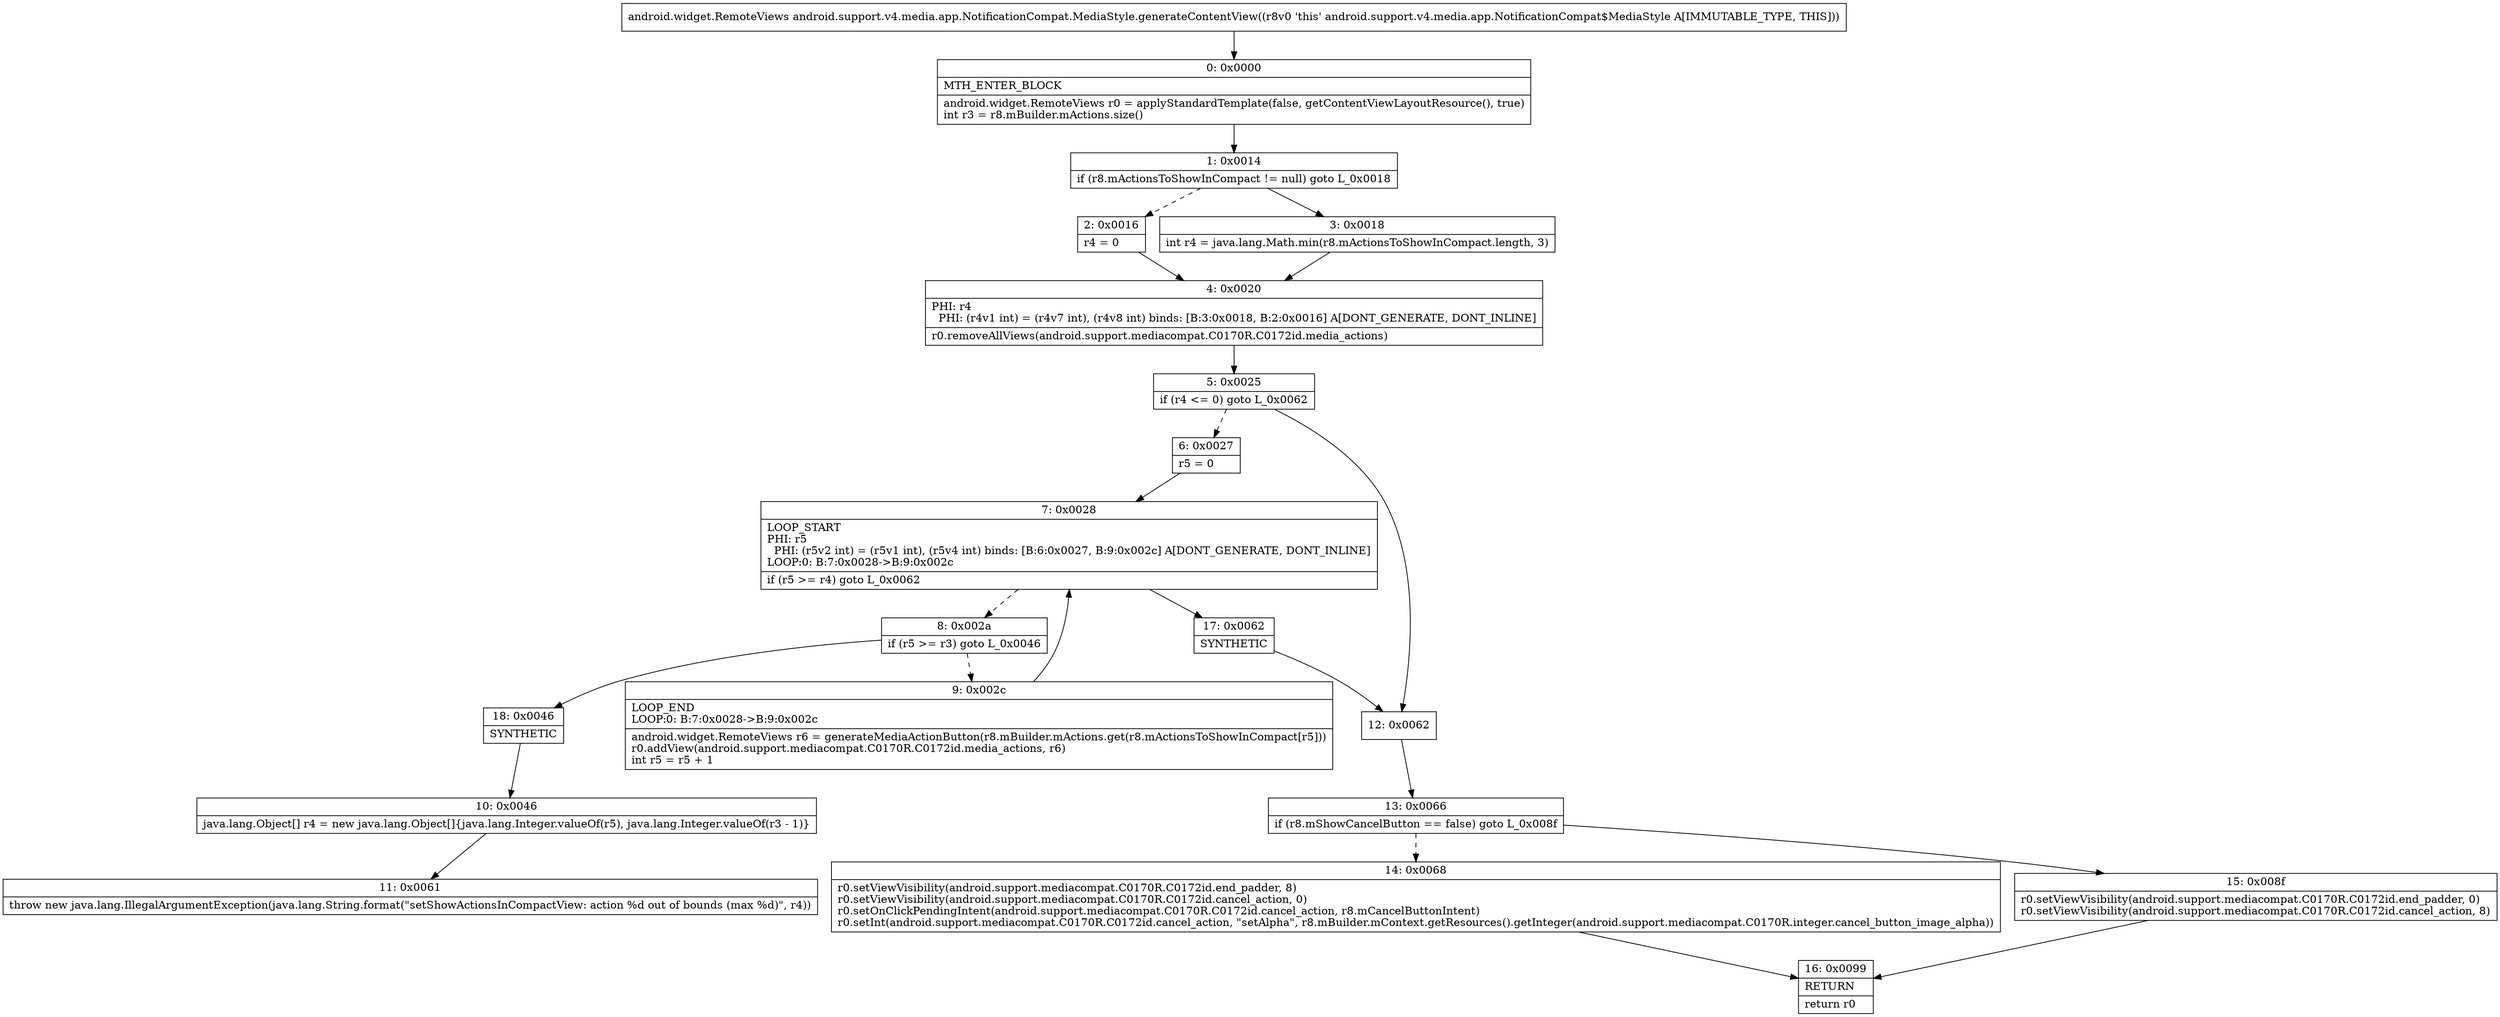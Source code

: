 digraph "CFG forandroid.support.v4.media.app.NotificationCompat.MediaStyle.generateContentView()Landroid\/widget\/RemoteViews;" {
Node_0 [shape=record,label="{0\:\ 0x0000|MTH_ENTER_BLOCK\l|android.widget.RemoteViews r0 = applyStandardTemplate(false, getContentViewLayoutResource(), true)\lint r3 = r8.mBuilder.mActions.size()\l}"];
Node_1 [shape=record,label="{1\:\ 0x0014|if (r8.mActionsToShowInCompact != null) goto L_0x0018\l}"];
Node_2 [shape=record,label="{2\:\ 0x0016|r4 = 0\l}"];
Node_3 [shape=record,label="{3\:\ 0x0018|int r4 = java.lang.Math.min(r8.mActionsToShowInCompact.length, 3)\l}"];
Node_4 [shape=record,label="{4\:\ 0x0020|PHI: r4 \l  PHI: (r4v1 int) = (r4v7 int), (r4v8 int) binds: [B:3:0x0018, B:2:0x0016] A[DONT_GENERATE, DONT_INLINE]\l|r0.removeAllViews(android.support.mediacompat.C0170R.C0172id.media_actions)\l}"];
Node_5 [shape=record,label="{5\:\ 0x0025|if (r4 \<= 0) goto L_0x0062\l}"];
Node_6 [shape=record,label="{6\:\ 0x0027|r5 = 0\l}"];
Node_7 [shape=record,label="{7\:\ 0x0028|LOOP_START\lPHI: r5 \l  PHI: (r5v2 int) = (r5v1 int), (r5v4 int) binds: [B:6:0x0027, B:9:0x002c] A[DONT_GENERATE, DONT_INLINE]\lLOOP:0: B:7:0x0028\-\>B:9:0x002c\l|if (r5 \>= r4) goto L_0x0062\l}"];
Node_8 [shape=record,label="{8\:\ 0x002a|if (r5 \>= r3) goto L_0x0046\l}"];
Node_9 [shape=record,label="{9\:\ 0x002c|LOOP_END\lLOOP:0: B:7:0x0028\-\>B:9:0x002c\l|android.widget.RemoteViews r6 = generateMediaActionButton(r8.mBuilder.mActions.get(r8.mActionsToShowInCompact[r5]))\lr0.addView(android.support.mediacompat.C0170R.C0172id.media_actions, r6)\lint r5 = r5 + 1\l}"];
Node_10 [shape=record,label="{10\:\ 0x0046|java.lang.Object[] r4 = new java.lang.Object[]\{java.lang.Integer.valueOf(r5), java.lang.Integer.valueOf(r3 \- 1)\}\l}"];
Node_11 [shape=record,label="{11\:\ 0x0061|throw new java.lang.IllegalArgumentException(java.lang.String.format(\"setShowActionsInCompactView: action %d out of bounds (max %d)\", r4))\l}"];
Node_12 [shape=record,label="{12\:\ 0x0062}"];
Node_13 [shape=record,label="{13\:\ 0x0066|if (r8.mShowCancelButton == false) goto L_0x008f\l}"];
Node_14 [shape=record,label="{14\:\ 0x0068|r0.setViewVisibility(android.support.mediacompat.C0170R.C0172id.end_padder, 8)\lr0.setViewVisibility(android.support.mediacompat.C0170R.C0172id.cancel_action, 0)\lr0.setOnClickPendingIntent(android.support.mediacompat.C0170R.C0172id.cancel_action, r8.mCancelButtonIntent)\lr0.setInt(android.support.mediacompat.C0170R.C0172id.cancel_action, \"setAlpha\", r8.mBuilder.mContext.getResources().getInteger(android.support.mediacompat.C0170R.integer.cancel_button_image_alpha))\l}"];
Node_15 [shape=record,label="{15\:\ 0x008f|r0.setViewVisibility(android.support.mediacompat.C0170R.C0172id.end_padder, 0)\lr0.setViewVisibility(android.support.mediacompat.C0170R.C0172id.cancel_action, 8)\l}"];
Node_16 [shape=record,label="{16\:\ 0x0099|RETURN\l|return r0\l}"];
Node_17 [shape=record,label="{17\:\ 0x0062|SYNTHETIC\l}"];
Node_18 [shape=record,label="{18\:\ 0x0046|SYNTHETIC\l}"];
MethodNode[shape=record,label="{android.widget.RemoteViews android.support.v4.media.app.NotificationCompat.MediaStyle.generateContentView((r8v0 'this' android.support.v4.media.app.NotificationCompat$MediaStyle A[IMMUTABLE_TYPE, THIS])) }"];
MethodNode -> Node_0;
Node_0 -> Node_1;
Node_1 -> Node_2[style=dashed];
Node_1 -> Node_3;
Node_2 -> Node_4;
Node_3 -> Node_4;
Node_4 -> Node_5;
Node_5 -> Node_6[style=dashed];
Node_5 -> Node_12;
Node_6 -> Node_7;
Node_7 -> Node_8[style=dashed];
Node_7 -> Node_17;
Node_8 -> Node_9[style=dashed];
Node_8 -> Node_18;
Node_9 -> Node_7;
Node_10 -> Node_11;
Node_12 -> Node_13;
Node_13 -> Node_14[style=dashed];
Node_13 -> Node_15;
Node_14 -> Node_16;
Node_15 -> Node_16;
Node_17 -> Node_12;
Node_18 -> Node_10;
}

